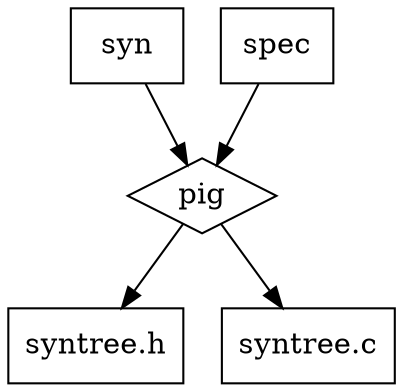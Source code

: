 digraph untitled
{
    node [shape=box];
        syn; spec;
        synh [label="syntree.h"]; sync [label="syntree.c"];
    node [shape=diamond];
        pig;

    syn -> pig;
    spec -> pig;
    pig -> synh;
    pig -> sync;
}